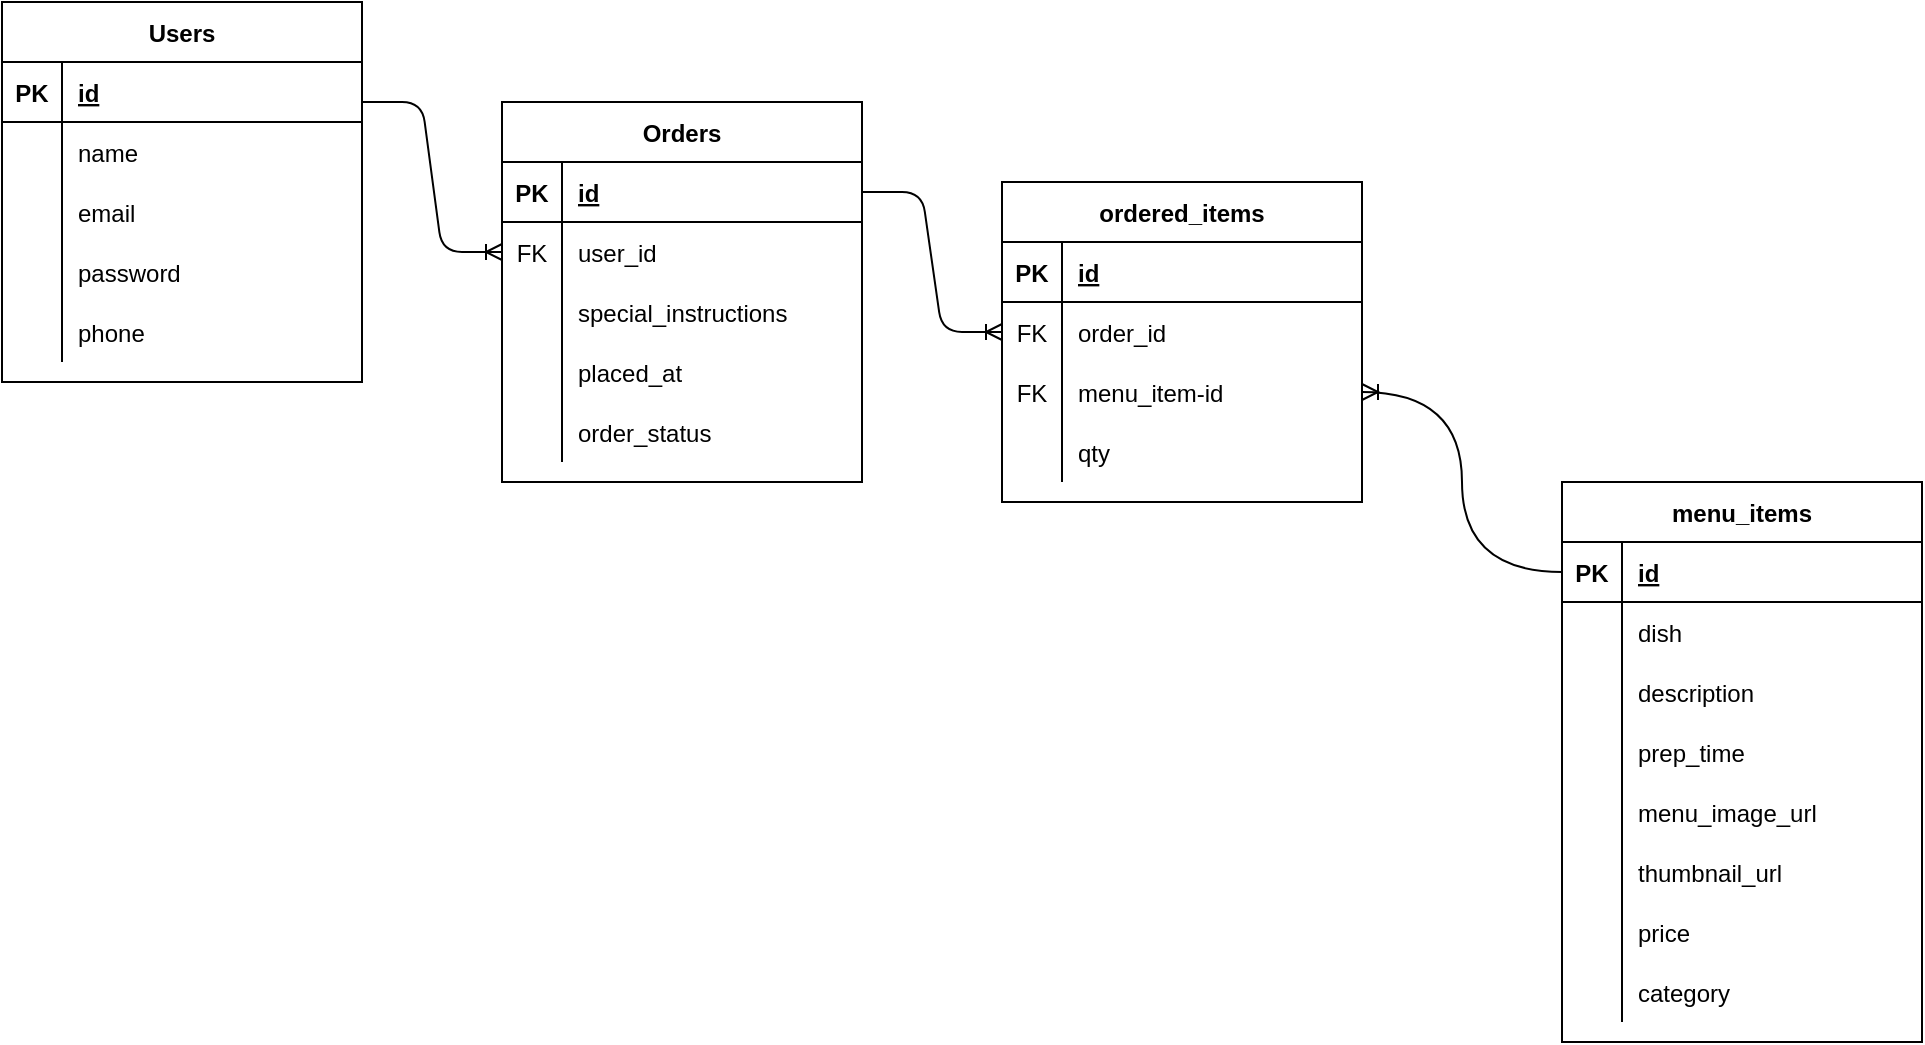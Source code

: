 <mxfile version="13.6.4" type="device"><diagram id="bxofK4PYMNZi0KJ3W3an" name="Page-1"><mxGraphModel dx="1173" dy="706" grid="1" gridSize="10" guides="1" tooltips="1" connect="1" arrows="1" fold="1" page="1" pageScale="1" pageWidth="1100" pageHeight="850" math="0" shadow="0"><root><mxCell id="0"/><mxCell id="1" parent="0"/><mxCell id="CQ4dZ_gWsaL4aMlbrf-g-1" value="Users" style="shape=table;startSize=30;container=1;collapsible=1;childLayout=tableLayout;fixedRows=1;rowLines=0;fontStyle=1;align=center;resizeLast=1;" parent="1" vertex="1"><mxGeometry x="60" y="50" width="180" height="190" as="geometry"/></mxCell><mxCell id="CQ4dZ_gWsaL4aMlbrf-g-2" value="" style="shape=partialRectangle;collapsible=0;dropTarget=0;pointerEvents=0;fillColor=none;top=0;left=0;bottom=1;right=0;points=[[0,0.5],[1,0.5]];portConstraint=eastwest;" parent="CQ4dZ_gWsaL4aMlbrf-g-1" vertex="1"><mxGeometry y="30" width="180" height="30" as="geometry"/></mxCell><mxCell id="CQ4dZ_gWsaL4aMlbrf-g-3" value="PK" style="shape=partialRectangle;connectable=0;fillColor=none;top=0;left=0;bottom=0;right=0;fontStyle=1;overflow=hidden;" parent="CQ4dZ_gWsaL4aMlbrf-g-2" vertex="1"><mxGeometry width="30" height="30" as="geometry"/></mxCell><mxCell id="CQ4dZ_gWsaL4aMlbrf-g-4" value="id" style="shape=partialRectangle;connectable=0;fillColor=none;top=0;left=0;bottom=0;right=0;align=left;spacingLeft=6;fontStyle=5;overflow=hidden;" parent="CQ4dZ_gWsaL4aMlbrf-g-2" vertex="1"><mxGeometry x="30" width="150" height="30" as="geometry"/></mxCell><mxCell id="CQ4dZ_gWsaL4aMlbrf-g-5" value="" style="shape=partialRectangle;collapsible=0;dropTarget=0;pointerEvents=0;fillColor=none;top=0;left=0;bottom=0;right=0;points=[[0,0.5],[1,0.5]];portConstraint=eastwest;" parent="CQ4dZ_gWsaL4aMlbrf-g-1" vertex="1"><mxGeometry y="60" width="180" height="30" as="geometry"/></mxCell><mxCell id="CQ4dZ_gWsaL4aMlbrf-g-6" value="" style="shape=partialRectangle;connectable=0;fillColor=none;top=0;left=0;bottom=0;right=0;editable=1;overflow=hidden;" parent="CQ4dZ_gWsaL4aMlbrf-g-5" vertex="1"><mxGeometry width="30" height="30" as="geometry"/></mxCell><mxCell id="CQ4dZ_gWsaL4aMlbrf-g-7" value="name" style="shape=partialRectangle;connectable=0;fillColor=none;top=0;left=0;bottom=0;right=0;align=left;spacingLeft=6;overflow=hidden;" parent="CQ4dZ_gWsaL4aMlbrf-g-5" vertex="1"><mxGeometry x="30" width="150" height="30" as="geometry"/></mxCell><mxCell id="CQ4dZ_gWsaL4aMlbrf-g-8" value="" style="shape=partialRectangle;collapsible=0;dropTarget=0;pointerEvents=0;fillColor=none;top=0;left=0;bottom=0;right=0;points=[[0,0.5],[1,0.5]];portConstraint=eastwest;" parent="CQ4dZ_gWsaL4aMlbrf-g-1" vertex="1"><mxGeometry y="90" width="180" height="30" as="geometry"/></mxCell><mxCell id="CQ4dZ_gWsaL4aMlbrf-g-9" value="" style="shape=partialRectangle;connectable=0;fillColor=none;top=0;left=0;bottom=0;right=0;editable=1;overflow=hidden;" parent="CQ4dZ_gWsaL4aMlbrf-g-8" vertex="1"><mxGeometry width="30" height="30" as="geometry"/></mxCell><mxCell id="CQ4dZ_gWsaL4aMlbrf-g-10" value="email" style="shape=partialRectangle;connectable=0;fillColor=none;top=0;left=0;bottom=0;right=0;align=left;spacingLeft=6;overflow=hidden;" parent="CQ4dZ_gWsaL4aMlbrf-g-8" vertex="1"><mxGeometry x="30" width="150" height="30" as="geometry"/></mxCell><mxCell id="CQ4dZ_gWsaL4aMlbrf-g-11" value="" style="shape=partialRectangle;collapsible=0;dropTarget=0;pointerEvents=0;fillColor=none;top=0;left=0;bottom=0;right=0;points=[[0,0.5],[1,0.5]];portConstraint=eastwest;" parent="CQ4dZ_gWsaL4aMlbrf-g-1" vertex="1"><mxGeometry y="120" width="180" height="30" as="geometry"/></mxCell><mxCell id="CQ4dZ_gWsaL4aMlbrf-g-12" value="" style="shape=partialRectangle;connectable=0;fillColor=none;top=0;left=0;bottom=0;right=0;editable=1;overflow=hidden;" parent="CQ4dZ_gWsaL4aMlbrf-g-11" vertex="1"><mxGeometry width="30" height="30" as="geometry"/></mxCell><mxCell id="CQ4dZ_gWsaL4aMlbrf-g-13" value="password" style="shape=partialRectangle;connectable=0;fillColor=none;top=0;left=0;bottom=0;right=0;align=left;spacingLeft=6;overflow=hidden;" parent="CQ4dZ_gWsaL4aMlbrf-g-11" vertex="1"><mxGeometry x="30" width="150" height="30" as="geometry"/></mxCell><mxCell id="CQ4dZ_gWsaL4aMlbrf-g-53" value="" style="shape=partialRectangle;collapsible=0;dropTarget=0;pointerEvents=0;fillColor=none;top=0;left=0;bottom=0;right=0;points=[[0,0.5],[1,0.5]];portConstraint=eastwest;" parent="CQ4dZ_gWsaL4aMlbrf-g-1" vertex="1"><mxGeometry y="150" width="180" height="30" as="geometry"/></mxCell><mxCell id="CQ4dZ_gWsaL4aMlbrf-g-54" value="" style="shape=partialRectangle;connectable=0;fillColor=none;top=0;left=0;bottom=0;right=0;editable=1;overflow=hidden;" parent="CQ4dZ_gWsaL4aMlbrf-g-53" vertex="1"><mxGeometry width="30" height="30" as="geometry"/></mxCell><mxCell id="CQ4dZ_gWsaL4aMlbrf-g-55" value="phone" style="shape=partialRectangle;connectable=0;fillColor=none;top=0;left=0;bottom=0;right=0;align=left;spacingLeft=6;overflow=hidden;" parent="CQ4dZ_gWsaL4aMlbrf-g-53" vertex="1"><mxGeometry x="30" width="150" height="30" as="geometry"/></mxCell><mxCell id="CQ4dZ_gWsaL4aMlbrf-g-82" value="" style="edgeStyle=entityRelationEdgeStyle;fontSize=12;html=1;endArrow=ERoneToMany;entryX=0;entryY=0.5;entryDx=0;entryDy=0;" parent="1" target="CQ4dZ_gWsaL4aMlbrf-g-44" edge="1"><mxGeometry width="100" height="100" relative="1" as="geometry"><mxPoint x="240" y="100" as="sourcePoint"/><mxPoint x="340" as="targetPoint"/></mxGeometry></mxCell><mxCell id="CQ4dZ_gWsaL4aMlbrf-g-83" value="" style="edgeStyle=entityRelationEdgeStyle;fontSize=12;html=1;endArrow=ERoneToMany;entryX=0;entryY=0.5;entryDx=0;entryDy=0;exitX=1;exitY=0.5;exitDx=0;exitDy=0;" parent="1" source="CQ4dZ_gWsaL4aMlbrf-g-41" target="CQ4dZ_gWsaL4aMlbrf-g-31" edge="1"><mxGeometry width="100" height="100" relative="1" as="geometry"><mxPoint x="490" y="90" as="sourcePoint"/><mxPoint x="560" y="115" as="targetPoint"/></mxGeometry></mxCell><mxCell id="CQ4dZ_gWsaL4aMlbrf-g-14" value="menu_items" style="shape=table;startSize=30;container=1;collapsible=1;childLayout=tableLayout;fixedRows=1;rowLines=0;fontStyle=1;align=center;resizeLast=1;" parent="1" vertex="1"><mxGeometry x="840" y="290" width="180" height="280" as="geometry"/></mxCell><mxCell id="CQ4dZ_gWsaL4aMlbrf-g-15" value="" style="shape=partialRectangle;collapsible=0;dropTarget=0;pointerEvents=0;fillColor=none;top=0;left=0;bottom=1;right=0;points=[[0,0.5],[1,0.5]];portConstraint=eastwest;" parent="CQ4dZ_gWsaL4aMlbrf-g-14" vertex="1"><mxGeometry y="30" width="180" height="30" as="geometry"/></mxCell><mxCell id="CQ4dZ_gWsaL4aMlbrf-g-16" value="PK" style="shape=partialRectangle;connectable=0;fillColor=none;top=0;left=0;bottom=0;right=0;fontStyle=1;overflow=hidden;" parent="CQ4dZ_gWsaL4aMlbrf-g-15" vertex="1"><mxGeometry width="30" height="30" as="geometry"/></mxCell><mxCell id="CQ4dZ_gWsaL4aMlbrf-g-17" value="id" style="shape=partialRectangle;connectable=0;fillColor=none;top=0;left=0;bottom=0;right=0;align=left;spacingLeft=6;fontStyle=5;overflow=hidden;" parent="CQ4dZ_gWsaL4aMlbrf-g-15" vertex="1"><mxGeometry x="30" width="150" height="30" as="geometry"/></mxCell><mxCell id="CQ4dZ_gWsaL4aMlbrf-g-18" value="" style="shape=partialRectangle;collapsible=0;dropTarget=0;pointerEvents=0;fillColor=none;top=0;left=0;bottom=0;right=0;points=[[0,0.5],[1,0.5]];portConstraint=eastwest;" parent="CQ4dZ_gWsaL4aMlbrf-g-14" vertex="1"><mxGeometry y="60" width="180" height="30" as="geometry"/></mxCell><mxCell id="CQ4dZ_gWsaL4aMlbrf-g-19" value="" style="shape=partialRectangle;connectable=0;fillColor=none;top=0;left=0;bottom=0;right=0;editable=1;overflow=hidden;" parent="CQ4dZ_gWsaL4aMlbrf-g-18" vertex="1"><mxGeometry width="30" height="30" as="geometry"/></mxCell><mxCell id="CQ4dZ_gWsaL4aMlbrf-g-20" value="dish" style="shape=partialRectangle;connectable=0;fillColor=none;top=0;left=0;bottom=0;right=0;align=left;spacingLeft=6;overflow=hidden;" parent="CQ4dZ_gWsaL4aMlbrf-g-18" vertex="1"><mxGeometry x="30" width="150" height="30" as="geometry"/></mxCell><mxCell id="CQ4dZ_gWsaL4aMlbrf-g-21" value="" style="shape=partialRectangle;collapsible=0;dropTarget=0;pointerEvents=0;fillColor=none;top=0;left=0;bottom=0;right=0;points=[[0,0.5],[1,0.5]];portConstraint=eastwest;" parent="CQ4dZ_gWsaL4aMlbrf-g-14" vertex="1"><mxGeometry y="90" width="180" height="30" as="geometry"/></mxCell><mxCell id="CQ4dZ_gWsaL4aMlbrf-g-22" value="" style="shape=partialRectangle;connectable=0;fillColor=none;top=0;left=0;bottom=0;right=0;editable=1;overflow=hidden;" parent="CQ4dZ_gWsaL4aMlbrf-g-21" vertex="1"><mxGeometry width="30" height="30" as="geometry"/></mxCell><mxCell id="CQ4dZ_gWsaL4aMlbrf-g-23" value="description" style="shape=partialRectangle;connectable=0;fillColor=none;top=0;left=0;bottom=0;right=0;align=left;spacingLeft=6;overflow=hidden;" parent="CQ4dZ_gWsaL4aMlbrf-g-21" vertex="1"><mxGeometry x="30" width="150" height="30" as="geometry"/></mxCell><mxCell id="CQ4dZ_gWsaL4aMlbrf-g-65" value="" style="shape=partialRectangle;collapsible=0;dropTarget=0;pointerEvents=0;fillColor=none;top=0;left=0;bottom=0;right=0;points=[[0,0.5],[1,0.5]];portConstraint=eastwest;" parent="CQ4dZ_gWsaL4aMlbrf-g-14" vertex="1"><mxGeometry y="120" width="180" height="30" as="geometry"/></mxCell><mxCell id="CQ4dZ_gWsaL4aMlbrf-g-66" value="" style="shape=partialRectangle;connectable=0;fillColor=none;top=0;left=0;bottom=0;right=0;editable=1;overflow=hidden;" parent="CQ4dZ_gWsaL4aMlbrf-g-65" vertex="1"><mxGeometry width="30" height="30" as="geometry"/></mxCell><mxCell id="CQ4dZ_gWsaL4aMlbrf-g-67" value="prep_time" style="shape=partialRectangle;connectable=0;fillColor=none;top=0;left=0;bottom=0;right=0;align=left;spacingLeft=6;overflow=hidden;" parent="CQ4dZ_gWsaL4aMlbrf-g-65" vertex="1"><mxGeometry x="30" width="150" height="30" as="geometry"/></mxCell><mxCell id="EzxNqj2GokmdaUVEBBsG-4" value="" style="shape=partialRectangle;collapsible=0;dropTarget=0;pointerEvents=0;fillColor=none;top=0;left=0;bottom=0;right=0;points=[[0,0.5],[1,0.5]];portConstraint=eastwest;" parent="CQ4dZ_gWsaL4aMlbrf-g-14" vertex="1"><mxGeometry y="150" width="180" height="30" as="geometry"/></mxCell><mxCell id="EzxNqj2GokmdaUVEBBsG-5" value="" style="shape=partialRectangle;connectable=0;fillColor=none;top=0;left=0;bottom=0;right=0;editable=1;overflow=hidden;" parent="EzxNqj2GokmdaUVEBBsG-4" vertex="1"><mxGeometry width="30" height="30" as="geometry"/></mxCell><mxCell id="EzxNqj2GokmdaUVEBBsG-6" value="menu_image_url" style="shape=partialRectangle;connectable=0;fillColor=none;top=0;left=0;bottom=0;right=0;align=left;spacingLeft=6;overflow=hidden;" parent="EzxNqj2GokmdaUVEBBsG-4" vertex="1"><mxGeometry x="30" width="150" height="30" as="geometry"/></mxCell><mxCell id="CQ4dZ_gWsaL4aMlbrf-g-24" value="" style="shape=partialRectangle;collapsible=0;dropTarget=0;pointerEvents=0;fillColor=none;top=0;left=0;bottom=0;right=0;points=[[0,0.5],[1,0.5]];portConstraint=eastwest;" parent="CQ4dZ_gWsaL4aMlbrf-g-14" vertex="1"><mxGeometry y="180" width="180" height="30" as="geometry"/></mxCell><mxCell id="CQ4dZ_gWsaL4aMlbrf-g-25" value="" style="shape=partialRectangle;connectable=0;fillColor=none;top=0;left=0;bottom=0;right=0;editable=1;overflow=hidden;" parent="CQ4dZ_gWsaL4aMlbrf-g-24" vertex="1"><mxGeometry width="30" height="30" as="geometry"/></mxCell><mxCell id="CQ4dZ_gWsaL4aMlbrf-g-26" value="thumbnail_url" style="shape=partialRectangle;connectable=0;fillColor=none;top=0;left=0;bottom=0;right=0;align=left;spacingLeft=6;overflow=hidden;" parent="CQ4dZ_gWsaL4aMlbrf-g-24" vertex="1"><mxGeometry x="30" width="150" height="30" as="geometry"/></mxCell><mxCell id="CQ4dZ_gWsaL4aMlbrf-g-74" value="" style="shape=partialRectangle;collapsible=0;dropTarget=0;pointerEvents=0;fillColor=none;top=0;left=0;bottom=0;right=0;points=[[0,0.5],[1,0.5]];portConstraint=eastwest;" parent="CQ4dZ_gWsaL4aMlbrf-g-14" vertex="1"><mxGeometry y="210" width="180" height="30" as="geometry"/></mxCell><mxCell id="CQ4dZ_gWsaL4aMlbrf-g-75" value="" style="shape=partialRectangle;connectable=0;fillColor=none;top=0;left=0;bottom=0;right=0;editable=1;overflow=hidden;" parent="CQ4dZ_gWsaL4aMlbrf-g-74" vertex="1"><mxGeometry width="30" height="30" as="geometry"/></mxCell><mxCell id="CQ4dZ_gWsaL4aMlbrf-g-76" value="price" style="shape=partialRectangle;connectable=0;fillColor=none;top=0;left=0;bottom=0;right=0;align=left;spacingLeft=6;overflow=hidden;" parent="CQ4dZ_gWsaL4aMlbrf-g-74" vertex="1"><mxGeometry x="30" width="150" height="30" as="geometry"/></mxCell><mxCell id="CQ4dZ_gWsaL4aMlbrf-g-77" value="" style="shape=partialRectangle;collapsible=0;dropTarget=0;pointerEvents=0;fillColor=none;top=0;left=0;bottom=0;right=0;points=[[0,0.5],[1,0.5]];portConstraint=eastwest;" parent="CQ4dZ_gWsaL4aMlbrf-g-14" vertex="1"><mxGeometry y="240" width="180" height="30" as="geometry"/></mxCell><mxCell id="CQ4dZ_gWsaL4aMlbrf-g-78" value="" style="shape=partialRectangle;connectable=0;fillColor=none;top=0;left=0;bottom=0;right=0;editable=1;overflow=hidden;" parent="CQ4dZ_gWsaL4aMlbrf-g-77" vertex="1"><mxGeometry width="30" height="30" as="geometry"/></mxCell><mxCell id="CQ4dZ_gWsaL4aMlbrf-g-79" value="category" style="shape=partialRectangle;connectable=0;fillColor=none;top=0;left=0;bottom=0;right=0;align=left;spacingLeft=6;overflow=hidden;" parent="CQ4dZ_gWsaL4aMlbrf-g-77" vertex="1"><mxGeometry x="30" width="150" height="30" as="geometry"/></mxCell><mxCell id="CQ4dZ_gWsaL4aMlbrf-g-89" value="" style="edgeStyle=orthogonalEdgeStyle;fontSize=12;html=1;endArrow=ERoneToMany;curved=1;entryX=1;entryY=0.5;entryDx=0;entryDy=0;exitX=0;exitY=0.5;exitDx=0;exitDy=0;" parent="1" source="CQ4dZ_gWsaL4aMlbrf-g-15" target="CQ4dZ_gWsaL4aMlbrf-g-34" edge="1"><mxGeometry width="100" height="100" relative="1" as="geometry"><mxPoint x="950" y="90" as="sourcePoint"/><mxPoint x="850" y="190" as="targetPoint"/></mxGeometry></mxCell><mxCell id="CQ4dZ_gWsaL4aMlbrf-g-40" value="Orders" style="shape=table;startSize=30;container=1;collapsible=1;childLayout=tableLayout;fixedRows=1;rowLines=0;fontStyle=1;align=center;resizeLast=1;" parent="1" vertex="1"><mxGeometry x="310" y="100" width="180" height="190" as="geometry"/></mxCell><mxCell id="CQ4dZ_gWsaL4aMlbrf-g-41" value="" style="shape=partialRectangle;collapsible=0;dropTarget=0;pointerEvents=0;fillColor=none;top=0;left=0;bottom=1;right=0;points=[[0,0.5],[1,0.5]];portConstraint=eastwest;" parent="CQ4dZ_gWsaL4aMlbrf-g-40" vertex="1"><mxGeometry y="30" width="180" height="30" as="geometry"/></mxCell><mxCell id="CQ4dZ_gWsaL4aMlbrf-g-42" value="PK" style="shape=partialRectangle;connectable=0;fillColor=none;top=0;left=0;bottom=0;right=0;fontStyle=1;overflow=hidden;" parent="CQ4dZ_gWsaL4aMlbrf-g-41" vertex="1"><mxGeometry width="30" height="30" as="geometry"/></mxCell><mxCell id="CQ4dZ_gWsaL4aMlbrf-g-43" value="id" style="shape=partialRectangle;connectable=0;fillColor=none;top=0;left=0;bottom=0;right=0;align=left;spacingLeft=6;fontStyle=5;overflow=hidden;" parent="CQ4dZ_gWsaL4aMlbrf-g-41" vertex="1"><mxGeometry x="30" width="150" height="30" as="geometry"/></mxCell><mxCell id="CQ4dZ_gWsaL4aMlbrf-g-44" value="" style="shape=partialRectangle;collapsible=0;dropTarget=0;pointerEvents=0;fillColor=none;top=0;left=0;bottom=0;right=0;points=[[0,0.5],[1,0.5]];portConstraint=eastwest;" parent="CQ4dZ_gWsaL4aMlbrf-g-40" vertex="1"><mxGeometry y="60" width="180" height="30" as="geometry"/></mxCell><mxCell id="CQ4dZ_gWsaL4aMlbrf-g-45" value="FK" style="shape=partialRectangle;connectable=0;fillColor=none;top=0;left=0;bottom=0;right=0;editable=1;overflow=hidden;" parent="CQ4dZ_gWsaL4aMlbrf-g-44" vertex="1"><mxGeometry width="30" height="30" as="geometry"/></mxCell><mxCell id="CQ4dZ_gWsaL4aMlbrf-g-46" value="user_id" style="shape=partialRectangle;connectable=0;fillColor=none;top=0;left=0;bottom=0;right=0;align=left;spacingLeft=6;overflow=hidden;" parent="CQ4dZ_gWsaL4aMlbrf-g-44" vertex="1"><mxGeometry x="30" width="150" height="30" as="geometry"/></mxCell><mxCell id="CQ4dZ_gWsaL4aMlbrf-g-50" value="" style="shape=partialRectangle;collapsible=0;dropTarget=0;pointerEvents=0;fillColor=none;top=0;left=0;bottom=0;right=0;points=[[0,0.5],[1,0.5]];portConstraint=eastwest;" parent="CQ4dZ_gWsaL4aMlbrf-g-40" vertex="1"><mxGeometry y="90" width="180" height="30" as="geometry"/></mxCell><mxCell id="CQ4dZ_gWsaL4aMlbrf-g-51" value="" style="shape=partialRectangle;connectable=0;fillColor=none;top=0;left=0;bottom=0;right=0;editable=1;overflow=hidden;" parent="CQ4dZ_gWsaL4aMlbrf-g-50" vertex="1"><mxGeometry width="30" height="30" as="geometry"/></mxCell><mxCell id="CQ4dZ_gWsaL4aMlbrf-g-52" value="special_instructions" style="shape=partialRectangle;connectable=0;fillColor=none;top=0;left=0;bottom=0;right=0;align=left;spacingLeft=6;overflow=hidden;" parent="CQ4dZ_gWsaL4aMlbrf-g-50" vertex="1"><mxGeometry x="30" width="150" height="30" as="geometry"/></mxCell><mxCell id="CQ4dZ_gWsaL4aMlbrf-g-47" value="" style="shape=partialRectangle;collapsible=0;dropTarget=0;pointerEvents=0;fillColor=none;top=0;left=0;bottom=0;right=0;points=[[0,0.5],[1,0.5]];portConstraint=eastwest;" parent="CQ4dZ_gWsaL4aMlbrf-g-40" vertex="1"><mxGeometry y="120" width="180" height="30" as="geometry"/></mxCell><mxCell id="CQ4dZ_gWsaL4aMlbrf-g-48" value="" style="shape=partialRectangle;connectable=0;fillColor=none;top=0;left=0;bottom=0;right=0;editable=1;overflow=hidden;" parent="CQ4dZ_gWsaL4aMlbrf-g-47" vertex="1"><mxGeometry width="30" height="30" as="geometry"/></mxCell><mxCell id="CQ4dZ_gWsaL4aMlbrf-g-49" value="placed_at" style="shape=partialRectangle;connectable=0;fillColor=none;top=0;left=0;bottom=0;right=0;align=left;spacingLeft=6;overflow=hidden;" parent="CQ4dZ_gWsaL4aMlbrf-g-47" vertex="1"><mxGeometry x="30" width="150" height="30" as="geometry"/></mxCell><mxCell id="EzxNqj2GokmdaUVEBBsG-1" value="" style="shape=partialRectangle;collapsible=0;dropTarget=0;pointerEvents=0;fillColor=none;top=0;left=0;bottom=0;right=0;points=[[0,0.5],[1,0.5]];portConstraint=eastwest;" parent="CQ4dZ_gWsaL4aMlbrf-g-40" vertex="1"><mxGeometry y="150" width="180" height="30" as="geometry"/></mxCell><mxCell id="EzxNqj2GokmdaUVEBBsG-2" value="" style="shape=partialRectangle;connectable=0;fillColor=none;top=0;left=0;bottom=0;right=0;editable=1;overflow=hidden;" parent="EzxNqj2GokmdaUVEBBsG-1" vertex="1"><mxGeometry width="30" height="30" as="geometry"/></mxCell><mxCell id="EzxNqj2GokmdaUVEBBsG-3" value="order_status" style="shape=partialRectangle;connectable=0;fillColor=none;top=0;left=0;bottom=0;right=0;align=left;spacingLeft=6;overflow=hidden;" parent="EzxNqj2GokmdaUVEBBsG-1" vertex="1"><mxGeometry x="30" width="150" height="30" as="geometry"/></mxCell><mxCell id="CQ4dZ_gWsaL4aMlbrf-g-27" value="ordered_items" style="shape=table;startSize=30;container=1;collapsible=1;childLayout=tableLayout;fixedRows=1;rowLines=0;fontStyle=1;align=center;resizeLast=1;" parent="1" vertex="1"><mxGeometry x="560" y="140" width="180" height="160" as="geometry"/></mxCell><mxCell id="CQ4dZ_gWsaL4aMlbrf-g-28" value="" style="shape=partialRectangle;collapsible=0;dropTarget=0;pointerEvents=0;fillColor=none;top=0;left=0;bottom=1;right=0;points=[[0,0.5],[1,0.5]];portConstraint=eastwest;" parent="CQ4dZ_gWsaL4aMlbrf-g-27" vertex="1"><mxGeometry y="30" width="180" height="30" as="geometry"/></mxCell><mxCell id="CQ4dZ_gWsaL4aMlbrf-g-29" value="PK" style="shape=partialRectangle;connectable=0;fillColor=none;top=0;left=0;bottom=0;right=0;fontStyle=1;overflow=hidden;" parent="CQ4dZ_gWsaL4aMlbrf-g-28" vertex="1"><mxGeometry width="30" height="30" as="geometry"/></mxCell><mxCell id="CQ4dZ_gWsaL4aMlbrf-g-30" value="id" style="shape=partialRectangle;connectable=0;fillColor=none;top=0;left=0;bottom=0;right=0;align=left;spacingLeft=6;fontStyle=5;overflow=hidden;" parent="CQ4dZ_gWsaL4aMlbrf-g-28" vertex="1"><mxGeometry x="30" width="150" height="30" as="geometry"/></mxCell><mxCell id="CQ4dZ_gWsaL4aMlbrf-g-31" value="" style="shape=partialRectangle;collapsible=0;dropTarget=0;pointerEvents=0;fillColor=none;top=0;left=0;bottom=0;right=0;points=[[0,0.5],[1,0.5]];portConstraint=eastwest;" parent="CQ4dZ_gWsaL4aMlbrf-g-27" vertex="1"><mxGeometry y="60" width="180" height="30" as="geometry"/></mxCell><mxCell id="CQ4dZ_gWsaL4aMlbrf-g-32" value="FK" style="shape=partialRectangle;connectable=0;fillColor=none;top=0;left=0;bottom=0;right=0;editable=1;overflow=hidden;" parent="CQ4dZ_gWsaL4aMlbrf-g-31" vertex="1"><mxGeometry width="30" height="30" as="geometry"/></mxCell><mxCell id="CQ4dZ_gWsaL4aMlbrf-g-33" value="order_id" style="shape=partialRectangle;connectable=0;fillColor=none;top=0;left=0;bottom=0;right=0;align=left;spacingLeft=6;overflow=hidden;" parent="CQ4dZ_gWsaL4aMlbrf-g-31" vertex="1"><mxGeometry x="30" width="150" height="30" as="geometry"/></mxCell><mxCell id="CQ4dZ_gWsaL4aMlbrf-g-34" value="" style="shape=partialRectangle;collapsible=0;dropTarget=0;pointerEvents=0;fillColor=none;top=0;left=0;bottom=0;right=0;points=[[0,0.5],[1,0.5]];portConstraint=eastwest;" parent="CQ4dZ_gWsaL4aMlbrf-g-27" vertex="1"><mxGeometry y="90" width="180" height="30" as="geometry"/></mxCell><mxCell id="CQ4dZ_gWsaL4aMlbrf-g-35" value="FK" style="shape=partialRectangle;connectable=0;fillColor=none;top=0;left=0;bottom=0;right=0;editable=1;overflow=hidden;" parent="CQ4dZ_gWsaL4aMlbrf-g-34" vertex="1"><mxGeometry width="30" height="30" as="geometry"/></mxCell><mxCell id="CQ4dZ_gWsaL4aMlbrf-g-36" value="menu_item-id" style="shape=partialRectangle;connectable=0;fillColor=none;top=0;left=0;bottom=0;right=0;align=left;spacingLeft=6;overflow=hidden;" parent="CQ4dZ_gWsaL4aMlbrf-g-34" vertex="1"><mxGeometry x="30" width="150" height="30" as="geometry"/></mxCell><mxCell id="CQ4dZ_gWsaL4aMlbrf-g-37" value="" style="shape=partialRectangle;collapsible=0;dropTarget=0;pointerEvents=0;fillColor=none;top=0;left=0;bottom=0;right=0;points=[[0,0.5],[1,0.5]];portConstraint=eastwest;" parent="CQ4dZ_gWsaL4aMlbrf-g-27" vertex="1"><mxGeometry y="120" width="180" height="30" as="geometry"/></mxCell><mxCell id="CQ4dZ_gWsaL4aMlbrf-g-38" value="" style="shape=partialRectangle;connectable=0;fillColor=none;top=0;left=0;bottom=0;right=0;editable=1;overflow=hidden;" parent="CQ4dZ_gWsaL4aMlbrf-g-37" vertex="1"><mxGeometry width="30" height="30" as="geometry"/></mxCell><mxCell id="CQ4dZ_gWsaL4aMlbrf-g-39" value="qty" style="shape=partialRectangle;connectable=0;fillColor=none;top=0;left=0;bottom=0;right=0;align=left;spacingLeft=6;overflow=hidden;" parent="CQ4dZ_gWsaL4aMlbrf-g-37" vertex="1"><mxGeometry x="30" width="150" height="30" as="geometry"/></mxCell></root></mxGraphModel></diagram></mxfile>
